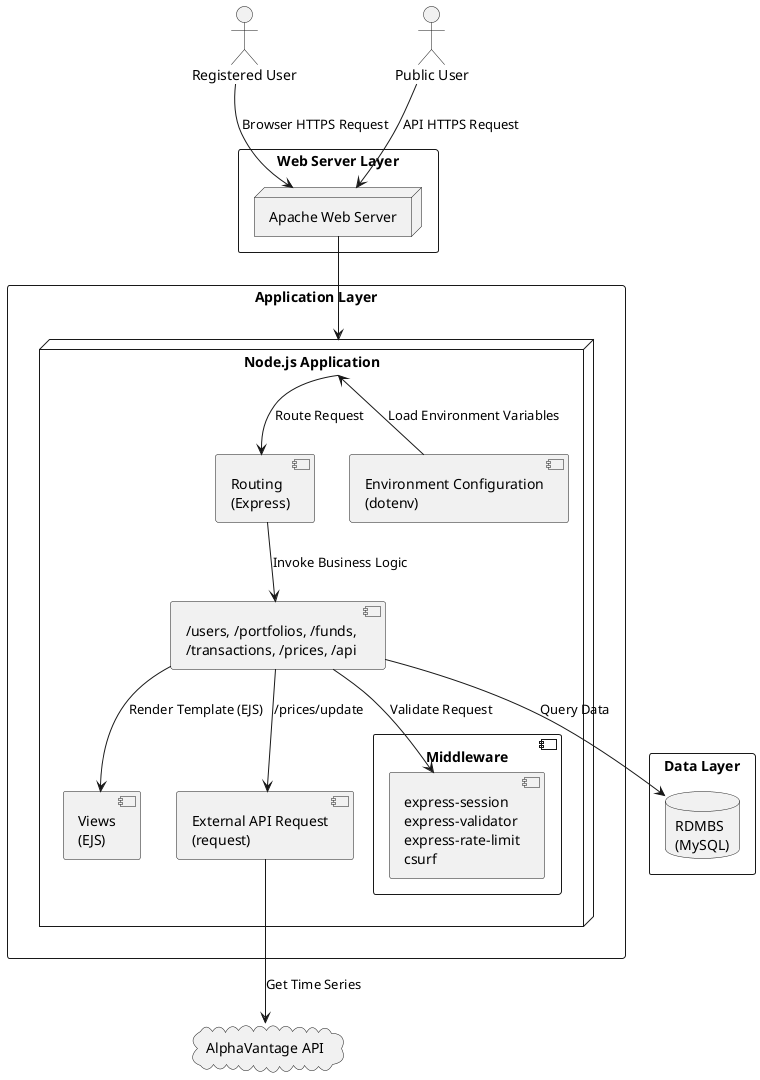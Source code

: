 @startuml
!define ComponentStyle rect

actor "Registered User" as RegisteredUser
actor "Public User" as PublicUser
cloud "AlphaVantage API" as AlphaVantage

rectangle "Web Server Layer" {
    node "Apache Web Server" as Apache
}

rectangle "Application Layer" {
    node "Node.js Application" as NodeApp {
        component "Routing\n(Express)" as Routing
        component "Middleware" {
            component "express-session\nexpress-validator\nexpress-rate-limit\ncsurf" as MiddlewareComponents
        }
        component "Views\n(EJS)" as Views
        component "/users, /portfolios, /funds, \n/transactions, /prices, /api" as Controllers
        component "External API Request\n(request)" as AlphaVantageClient
        component "Environment Configuration\n(dotenv)" as Dotenv
    }
}

rectangle "Data Layer" {
    database "RDMBS\n(MySQL)" as MySQL
}

' User interactions
RegisteredUser --> Apache : "Browser HTTPS Request"
PublicUser --> Apache : "API HTTPS Request"

' Web Server interactions
Apache --> NodeApp

' Application interactions
NodeApp --> Routing : "Route Request"
Routing --> Controllers : "Invoke Business Logic"
Controllers --> MiddlewareComponents : "Validate Request"
Controllers --> Views : "Render Template (EJS)"
Controllers --> AlphaVantageClient : "/prices/update"
Controllers --> MySQL : "Query Data"
Dotenv --> NodeApp : "Load Environment Variables"

' External API interaction
AlphaVantageClient --> AlphaVantage : "Get Time Series"

@enduml
